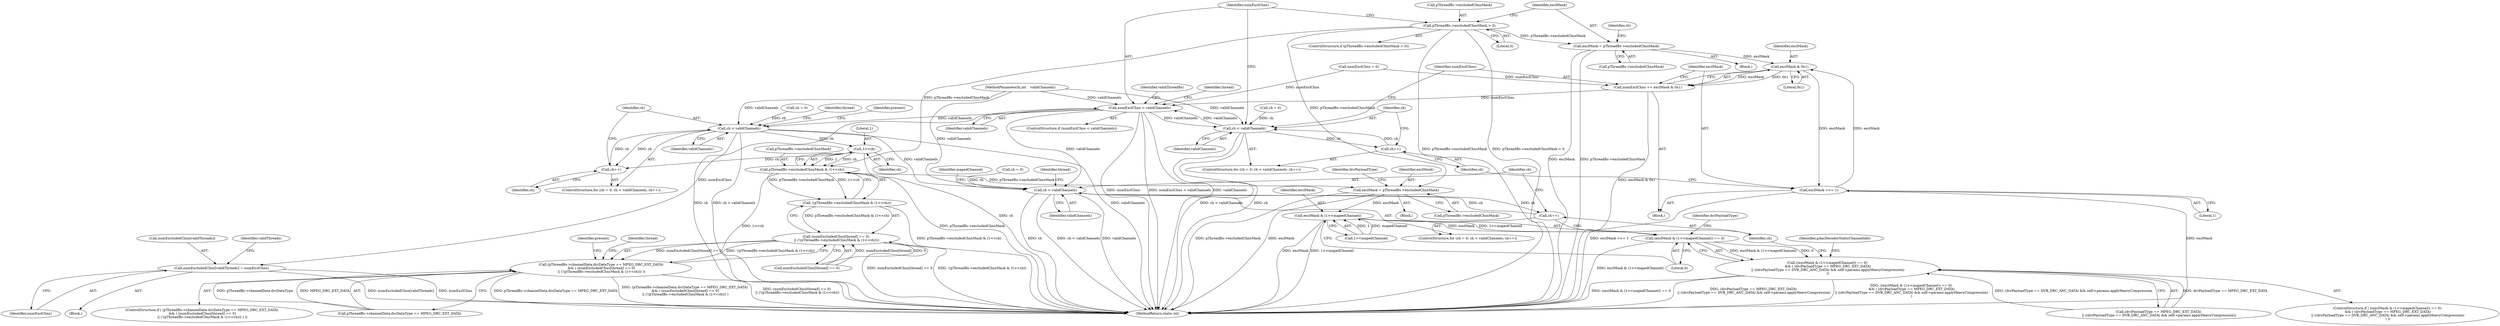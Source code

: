 digraph "0_Android_5d4405f601fa11a8955fd7611532c982420e4206@API" {
"1000390" [label="(Call,pThreadBs->excludedChnsMask > 0)"];
"1000397" [label="(Call,exclMask = pThreadBs->excludedChnsMask)"];
"1000415" [label="(Call,exclMask & 0x1)"];
"1000413" [label="(Call,numExclChns += exclMask & 0x1)"];
"1000422" [label="(Call,numExclChns < validChannels)"];
"1000407" [label="(Call,ch < validChannels)"];
"1000410" [label="(Call,ch++)"];
"1000431" [label="(Call,numExcludedChns[validThreads] = numExclChns)"];
"1000448" [label="(Call,ch < validChannels)"];
"1000451" [label="(Call,ch++)"];
"1000494" [label="(Call,1<<ch)"];
"1000490" [label="(Call,pThreadBs->excludedChnsMask & (1<<ch))"];
"1000489" [label="(Call,!(pThreadBs->excludedChnsMask & (1<<ch)))"];
"1000483" [label="(Call,(numExcludedChns[thread] == 0)\n || (!(pThreadBs->excludedChnsMask & (1<<ch))))"];
"1000475" [label="(Call,(pThreadBs->channelData.drcDataType == MPEG_DRC_EXT_DATA)\n && ( (numExcludedChns[thread] == 0)\n || (!(pThreadBs->excludedChnsMask & (1<<ch))) ))"];
"1000525" [label="(Call,exclMask = pThreadBs->excludedChnsMask)"];
"1000596" [label="(Call,exclMask & (1<<mapedChannel))"];
"1000595" [label="(Call,(exclMask & (1<<mapedChannel)) == 0)"];
"1000594" [label="(Call,((exclMask & (1<<mapedChannel)) == 0)\n && ( (drcPayloadType == MPEG_DRC_EXT_DATA)\n || ((drcPayloadType == DVB_DRC_ANC_DATA) && self->params.applyHeavyCompression)\n ))"];
"1000581" [label="(Call,ch < validChannels)"];
"1000584" [label="(Call,ch++)"];
"1000418" [label="(Call,exclMask >>= 1)"];
"1000499" [label="(Identifier,present)"];
"1000395" [label="(Block,)"];
"1000593" [label="(ControlStructure,if ( ((exclMask & (1<<mapedChannel)) == 0)\n && ( (drcPayloadType == MPEG_DRC_EXT_DATA)\n || ((drcPayloadType == DVB_DRC_ANC_DATA) && self->params.applyHeavyCompression)\n ) ))"];
"1000422" [label="(Call,numExclChns < validChannels)"];
"1000413" [label="(Call,numExclChns += exclMask & 0x1)"];
"1000397" [label="(Call,exclMask = pThreadBs->excludedChnsMask)"];
"1000584" [label="(Call,ch++)"];
"1000357" [label="(Call,numExclChns = 0)"];
"1000595" [label="(Call,(exclMask & (1<<mapedChannel)) == 0)"];
"1000602" [label="(Call,(drcPayloadType == MPEG_DRC_EXT_DATA)\n || ((drcPayloadType == DVB_DRC_ANC_DATA) && self->params.applyHeavyCompression))"];
"1000404" [label="(Call,ch = 0)"];
"1000410" [label="(Call,ch++)"];
"1000425" [label="(Block,)"];
"1000525" [label="(Call,exclMask = pThreadBs->excludedChnsMask)"];
"1000420" [label="(Literal,1)"];
"1000407" [label="(Call,ch < validChannels)"];
"1000660" [label="(MethodReturn,static int)"];
"1000423" [label="(Identifier,numExclChns)"];
"1000532" [label="(Identifier,drcPayloadType)"];
"1000581" [label="(Call,ch < validChannels)"];
"1000589" [label="(Identifier,mapedChannel)"];
"1000451" [label="(Call,ch++)"];
"1000390" [label="(Call,pThreadBs->excludedChnsMask > 0)"];
"1000466" [label="(Identifier,thread)"];
"1000496" [label="(Identifier,ch)"];
"1000526" [label="(Identifier,exclMask)"];
"1000527" [label="(Call,pThreadBs->excludedChnsMask)"];
"1000491" [label="(Call,pThreadBs->excludedChnsMask)"];
"1000432" [label="(Call,numExcludedChns[validThreads])"];
"1000476" [label="(Call,pThreadBs->channelData.drcDataType == MPEG_DRC_EXT_DATA)"];
"1000510" [label="(Identifier,thread)"];
"1000437" [label="(Identifier,validThreads)"];
"1000517" [label="(Block,)"];
"1000578" [label="(Call,ch = 0)"];
"1000444" [label="(ControlStructure,for (ch = 0; ch < validChannels; ch++))"];
"1000494" [label="(Call,1<<ch)"];
"1000619" [label="(Identifier,pAacDecoderStaticChannelInfo)"];
"1000597" [label="(Identifier,exclMask)"];
"1000456" [label="(Identifier,present)"];
"1000431" [label="(Call,numExcludedChns[validThreads] = numExclChns)"];
"1000585" [label="(Identifier,ch)"];
"1000474" [label="(ControlStructure,if ( (pThreadBs->channelData.drcDataType == MPEG_DRC_EXT_DATA)\n && ( (numExcludedChns[thread] == 0)\n || (!(pThreadBs->excludedChnsMask & (1<<ch))) ) ))"];
"1000130" [label="(MethodParameterIn,int    validChannels)"];
"1000417" [label="(Literal,0x1)"];
"1000601" [label="(Literal,0)"];
"1000415" [label="(Call,exclMask & 0x1)"];
"1000414" [label="(Identifier,numExclChns)"];
"1000577" [label="(ControlStructure,for (ch = 0; ch < validChannels; ch++))"];
"1000416" [label="(Identifier,exclMask)"];
"1000604" [label="(Identifier,drcPayloadType)"];
"1000389" [label="(ControlStructure,if (pThreadBs->excludedChnsMask > 0))"];
"1000583" [label="(Identifier,validChannels)"];
"1000408" [label="(Identifier,ch)"];
"1000411" [label="(Identifier,ch)"];
"1000449" [label="(Identifier,ch)"];
"1000424" [label="(Identifier,validChannels)"];
"1000412" [label="(Block,)"];
"1000495" [label="(Literal,1)"];
"1000445" [label="(Call,ch = 0)"];
"1000347" [label="(Identifier,thread)"];
"1000490" [label="(Call,pThreadBs->excludedChnsMask & (1<<ch))"];
"1000391" [label="(Call,pThreadBs->excludedChnsMask)"];
"1000421" [label="(ControlStructure,if (numExclChns < validChannels))"];
"1000403" [label="(ControlStructure,for (ch = 0; ch < validChannels; ch++))"];
"1000598" [label="(Call,1<<mapedChannel)"];
"1000418" [label="(Call,exclMask >>= 1)"];
"1000399" [label="(Call,pThreadBs->excludedChnsMask)"];
"1000448" [label="(Call,ch < validChannels)"];
"1000450" [label="(Identifier,validChannels)"];
"1000516" [label="(Identifier,thread)"];
"1000489" [label="(Call,!(pThreadBs->excludedChnsMask & (1<<ch)))"];
"1000394" [label="(Literal,0)"];
"1000475" [label="(Call,(pThreadBs->channelData.drcDataType == MPEG_DRC_EXT_DATA)\n && ( (numExcludedChns[thread] == 0)\n || (!(pThreadBs->excludedChnsMask & (1<<ch))) ))"];
"1000409" [label="(Identifier,validChannels)"];
"1000398" [label="(Identifier,exclMask)"];
"1000483" [label="(Call,(numExcludedChns[thread] == 0)\n || (!(pThreadBs->excludedChnsMask & (1<<ch))))"];
"1000419" [label="(Identifier,exclMask)"];
"1000405" [label="(Identifier,ch)"];
"1000435" [label="(Identifier,numExclChns)"];
"1000594" [label="(Call,((exclMask & (1<<mapedChannel)) == 0)\n && ( (drcPayloadType == MPEG_DRC_EXT_DATA)\n || ((drcPayloadType == DVB_DRC_ANC_DATA) && self->params.applyHeavyCompression)\n ))"];
"1000596" [label="(Call,exclMask & (1<<mapedChannel))"];
"1000428" [label="(Identifier,validThreadBs)"];
"1000484" [label="(Call,numExcludedChns[thread] == 0)"];
"1000452" [label="(Identifier,ch)"];
"1000582" [label="(Identifier,ch)"];
"1000390" -> "1000389"  [label="AST: "];
"1000390" -> "1000394"  [label="CFG: "];
"1000391" -> "1000390"  [label="AST: "];
"1000394" -> "1000390"  [label="AST: "];
"1000398" -> "1000390"  [label="CFG: "];
"1000423" -> "1000390"  [label="CFG: "];
"1000390" -> "1000660"  [label="DDG: pThreadBs->excludedChnsMask > 0"];
"1000390" -> "1000660"  [label="DDG: pThreadBs->excludedChnsMask"];
"1000390" -> "1000397"  [label="DDG: pThreadBs->excludedChnsMask"];
"1000390" -> "1000490"  [label="DDG: pThreadBs->excludedChnsMask"];
"1000390" -> "1000525"  [label="DDG: pThreadBs->excludedChnsMask"];
"1000397" -> "1000395"  [label="AST: "];
"1000397" -> "1000399"  [label="CFG: "];
"1000398" -> "1000397"  [label="AST: "];
"1000399" -> "1000397"  [label="AST: "];
"1000405" -> "1000397"  [label="CFG: "];
"1000397" -> "1000660"  [label="DDG: exclMask"];
"1000397" -> "1000660"  [label="DDG: pThreadBs->excludedChnsMask"];
"1000397" -> "1000415"  [label="DDG: exclMask"];
"1000415" -> "1000413"  [label="AST: "];
"1000415" -> "1000417"  [label="CFG: "];
"1000416" -> "1000415"  [label="AST: "];
"1000417" -> "1000415"  [label="AST: "];
"1000413" -> "1000415"  [label="CFG: "];
"1000415" -> "1000413"  [label="DDG: exclMask"];
"1000415" -> "1000413"  [label="DDG: 0x1"];
"1000418" -> "1000415"  [label="DDG: exclMask"];
"1000415" -> "1000418"  [label="DDG: exclMask"];
"1000413" -> "1000412"  [label="AST: "];
"1000414" -> "1000413"  [label="AST: "];
"1000419" -> "1000413"  [label="CFG: "];
"1000413" -> "1000660"  [label="DDG: exclMask & 0x1"];
"1000357" -> "1000413"  [label="DDG: numExclChns"];
"1000413" -> "1000422"  [label="DDG: numExclChns"];
"1000422" -> "1000421"  [label="AST: "];
"1000422" -> "1000424"  [label="CFG: "];
"1000423" -> "1000422"  [label="AST: "];
"1000424" -> "1000422"  [label="AST: "];
"1000428" -> "1000422"  [label="CFG: "];
"1000347" -> "1000422"  [label="CFG: "];
"1000422" -> "1000660"  [label="DDG: numExclChns"];
"1000422" -> "1000660"  [label="DDG: numExclChns < validChannels"];
"1000422" -> "1000660"  [label="DDG: validChannels"];
"1000422" -> "1000407"  [label="DDG: validChannels"];
"1000357" -> "1000422"  [label="DDG: numExclChns"];
"1000407" -> "1000422"  [label="DDG: validChannels"];
"1000130" -> "1000422"  [label="DDG: validChannels"];
"1000422" -> "1000431"  [label="DDG: numExclChns"];
"1000422" -> "1000448"  [label="DDG: validChannels"];
"1000422" -> "1000581"  [label="DDG: validChannels"];
"1000407" -> "1000403"  [label="AST: "];
"1000407" -> "1000409"  [label="CFG: "];
"1000408" -> "1000407"  [label="AST: "];
"1000409" -> "1000407"  [label="AST: "];
"1000414" -> "1000407"  [label="CFG: "];
"1000423" -> "1000407"  [label="CFG: "];
"1000407" -> "1000660"  [label="DDG: ch < validChannels"];
"1000407" -> "1000660"  [label="DDG: ch"];
"1000404" -> "1000407"  [label="DDG: ch"];
"1000410" -> "1000407"  [label="DDG: ch"];
"1000130" -> "1000407"  [label="DDG: validChannels"];
"1000407" -> "1000410"  [label="DDG: ch"];
"1000410" -> "1000403"  [label="AST: "];
"1000410" -> "1000411"  [label="CFG: "];
"1000411" -> "1000410"  [label="AST: "];
"1000408" -> "1000410"  [label="CFG: "];
"1000431" -> "1000425"  [label="AST: "];
"1000431" -> "1000435"  [label="CFG: "];
"1000432" -> "1000431"  [label="AST: "];
"1000435" -> "1000431"  [label="AST: "];
"1000437" -> "1000431"  [label="CFG: "];
"1000431" -> "1000660"  [label="DDG: numExcludedChns[validThreads]"];
"1000431" -> "1000660"  [label="DDG: numExclChns"];
"1000448" -> "1000444"  [label="AST: "];
"1000448" -> "1000450"  [label="CFG: "];
"1000449" -> "1000448"  [label="AST: "];
"1000450" -> "1000448"  [label="AST: "];
"1000456" -> "1000448"  [label="CFG: "];
"1000510" -> "1000448"  [label="CFG: "];
"1000448" -> "1000660"  [label="DDG: validChannels"];
"1000448" -> "1000660"  [label="DDG: ch"];
"1000448" -> "1000660"  [label="DDG: ch < validChannels"];
"1000445" -> "1000448"  [label="DDG: ch"];
"1000451" -> "1000448"  [label="DDG: ch"];
"1000130" -> "1000448"  [label="DDG: validChannels"];
"1000448" -> "1000451"  [label="DDG: ch"];
"1000448" -> "1000494"  [label="DDG: ch"];
"1000448" -> "1000581"  [label="DDG: validChannels"];
"1000451" -> "1000444"  [label="AST: "];
"1000451" -> "1000452"  [label="CFG: "];
"1000452" -> "1000451"  [label="AST: "];
"1000449" -> "1000451"  [label="CFG: "];
"1000494" -> "1000451"  [label="DDG: ch"];
"1000494" -> "1000490"  [label="AST: "];
"1000494" -> "1000496"  [label="CFG: "];
"1000495" -> "1000494"  [label="AST: "];
"1000496" -> "1000494"  [label="AST: "];
"1000490" -> "1000494"  [label="CFG: "];
"1000494" -> "1000660"  [label="DDG: ch"];
"1000494" -> "1000490"  [label="DDG: 1"];
"1000494" -> "1000490"  [label="DDG: ch"];
"1000490" -> "1000489"  [label="AST: "];
"1000491" -> "1000490"  [label="AST: "];
"1000489" -> "1000490"  [label="CFG: "];
"1000490" -> "1000660"  [label="DDG: 1<<ch"];
"1000490" -> "1000660"  [label="DDG: pThreadBs->excludedChnsMask"];
"1000490" -> "1000489"  [label="DDG: pThreadBs->excludedChnsMask"];
"1000490" -> "1000489"  [label="DDG: 1<<ch"];
"1000490" -> "1000525"  [label="DDG: pThreadBs->excludedChnsMask"];
"1000489" -> "1000483"  [label="AST: "];
"1000483" -> "1000489"  [label="CFG: "];
"1000489" -> "1000660"  [label="DDG: pThreadBs->excludedChnsMask & (1<<ch)"];
"1000489" -> "1000483"  [label="DDG: pThreadBs->excludedChnsMask & (1<<ch)"];
"1000483" -> "1000475"  [label="AST: "];
"1000483" -> "1000484"  [label="CFG: "];
"1000484" -> "1000483"  [label="AST: "];
"1000475" -> "1000483"  [label="CFG: "];
"1000483" -> "1000660"  [label="DDG: !(pThreadBs->excludedChnsMask & (1<<ch))"];
"1000483" -> "1000660"  [label="DDG: numExcludedChns[thread] == 0"];
"1000483" -> "1000475"  [label="DDG: numExcludedChns[thread] == 0"];
"1000483" -> "1000475"  [label="DDG: !(pThreadBs->excludedChnsMask & (1<<ch))"];
"1000484" -> "1000483"  [label="DDG: numExcludedChns[thread]"];
"1000484" -> "1000483"  [label="DDG: 0"];
"1000475" -> "1000474"  [label="AST: "];
"1000475" -> "1000476"  [label="CFG: "];
"1000476" -> "1000475"  [label="AST: "];
"1000499" -> "1000475"  [label="CFG: "];
"1000466" -> "1000475"  [label="CFG: "];
"1000475" -> "1000660"  [label="DDG: (numExcludedChns[thread] == 0)\n || (!(pThreadBs->excludedChnsMask & (1<<ch)))"];
"1000475" -> "1000660"  [label="DDG: pThreadBs->channelData.drcDataType == MPEG_DRC_EXT_DATA"];
"1000475" -> "1000660"  [label="DDG: (pThreadBs->channelData.drcDataType == MPEG_DRC_EXT_DATA)\n && ( (numExcludedChns[thread] == 0)\n || (!(pThreadBs->excludedChnsMask & (1<<ch))) )"];
"1000476" -> "1000475"  [label="DDG: pThreadBs->channelData.drcDataType"];
"1000476" -> "1000475"  [label="DDG: MPEG_DRC_EXT_DATA"];
"1000525" -> "1000517"  [label="AST: "];
"1000525" -> "1000527"  [label="CFG: "];
"1000526" -> "1000525"  [label="AST: "];
"1000527" -> "1000525"  [label="AST: "];
"1000532" -> "1000525"  [label="CFG: "];
"1000525" -> "1000660"  [label="DDG: exclMask"];
"1000525" -> "1000660"  [label="DDG: pThreadBs->excludedChnsMask"];
"1000525" -> "1000596"  [label="DDG: exclMask"];
"1000596" -> "1000595"  [label="AST: "];
"1000596" -> "1000598"  [label="CFG: "];
"1000597" -> "1000596"  [label="AST: "];
"1000598" -> "1000596"  [label="AST: "];
"1000601" -> "1000596"  [label="CFG: "];
"1000596" -> "1000660"  [label="DDG: 1<<mapedChannel"];
"1000596" -> "1000660"  [label="DDG: exclMask"];
"1000596" -> "1000595"  [label="DDG: exclMask"];
"1000596" -> "1000595"  [label="DDG: 1<<mapedChannel"];
"1000598" -> "1000596"  [label="DDG: 1"];
"1000598" -> "1000596"  [label="DDG: mapedChannel"];
"1000595" -> "1000594"  [label="AST: "];
"1000595" -> "1000601"  [label="CFG: "];
"1000601" -> "1000595"  [label="AST: "];
"1000604" -> "1000595"  [label="CFG: "];
"1000594" -> "1000595"  [label="CFG: "];
"1000595" -> "1000660"  [label="DDG: exclMask & (1<<mapedChannel)"];
"1000595" -> "1000594"  [label="DDG: exclMask & (1<<mapedChannel)"];
"1000595" -> "1000594"  [label="DDG: 0"];
"1000594" -> "1000593"  [label="AST: "];
"1000594" -> "1000602"  [label="CFG: "];
"1000602" -> "1000594"  [label="AST: "];
"1000619" -> "1000594"  [label="CFG: "];
"1000585" -> "1000594"  [label="CFG: "];
"1000594" -> "1000660"  [label="DDG: (exclMask & (1<<mapedChannel)) == 0"];
"1000594" -> "1000660"  [label="DDG: (drcPayloadType == MPEG_DRC_EXT_DATA)\n || ((drcPayloadType == DVB_DRC_ANC_DATA) && self->params.applyHeavyCompression)"];
"1000594" -> "1000660"  [label="DDG: ((exclMask & (1<<mapedChannel)) == 0)\n && ( (drcPayloadType == MPEG_DRC_EXT_DATA)\n || ((drcPayloadType == DVB_DRC_ANC_DATA) && self->params.applyHeavyCompression)\n )"];
"1000602" -> "1000594"  [label="DDG: drcPayloadType == MPEG_DRC_EXT_DATA"];
"1000602" -> "1000594"  [label="DDG: (drcPayloadType == DVB_DRC_ANC_DATA) && self->params.applyHeavyCompression"];
"1000581" -> "1000577"  [label="AST: "];
"1000581" -> "1000583"  [label="CFG: "];
"1000582" -> "1000581"  [label="AST: "];
"1000583" -> "1000581"  [label="AST: "];
"1000589" -> "1000581"  [label="CFG: "];
"1000516" -> "1000581"  [label="CFG: "];
"1000581" -> "1000660"  [label="DDG: validChannels"];
"1000581" -> "1000660"  [label="DDG: ch"];
"1000581" -> "1000660"  [label="DDG: ch < validChannels"];
"1000578" -> "1000581"  [label="DDG: ch"];
"1000584" -> "1000581"  [label="DDG: ch"];
"1000130" -> "1000581"  [label="DDG: validChannels"];
"1000581" -> "1000584"  [label="DDG: ch"];
"1000584" -> "1000577"  [label="AST: "];
"1000584" -> "1000585"  [label="CFG: "];
"1000585" -> "1000584"  [label="AST: "];
"1000582" -> "1000584"  [label="CFG: "];
"1000418" -> "1000412"  [label="AST: "];
"1000418" -> "1000420"  [label="CFG: "];
"1000419" -> "1000418"  [label="AST: "];
"1000420" -> "1000418"  [label="AST: "];
"1000411" -> "1000418"  [label="CFG: "];
"1000418" -> "1000660"  [label="DDG: exclMask >>= 1"];
"1000418" -> "1000660"  [label="DDG: exclMask"];
}
